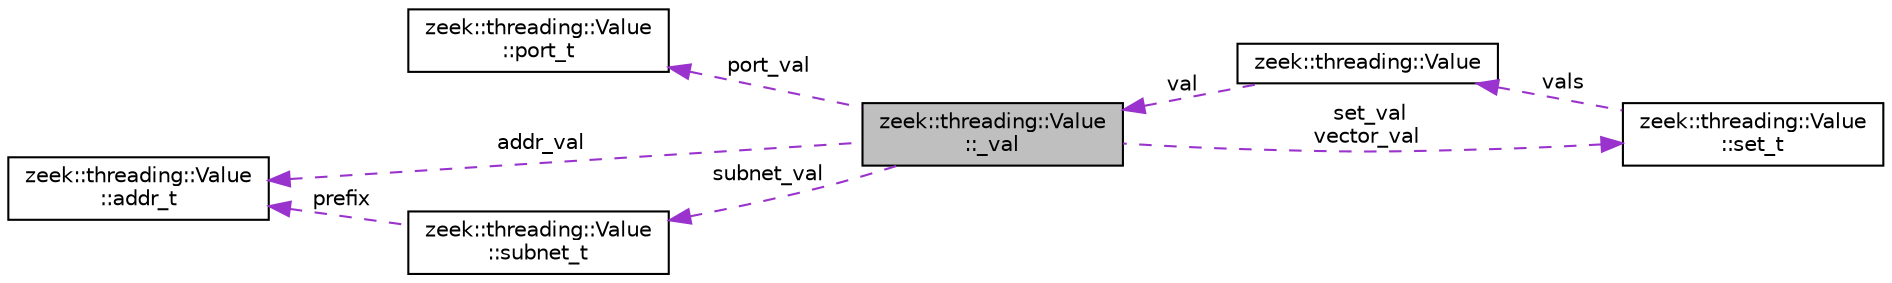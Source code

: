 digraph "zeek::threading::Value::_val"
{
 // LATEX_PDF_SIZE
  edge [fontname="Helvetica",fontsize="10",labelfontname="Helvetica",labelfontsize="10"];
  node [fontname="Helvetica",fontsize="10",shape=record];
  rankdir="LR";
  Node1 [label="zeek::threading::Value\l::_val",height=0.2,width=0.4,color="black", fillcolor="grey75", style="filled", fontcolor="black",tooltip=" "];
  Node2 -> Node1 [dir="back",color="darkorchid3",fontsize="10",style="dashed",label=" port_val" ,fontname="Helvetica"];
  Node2 [label="zeek::threading::Value\l::port_t",height=0.2,width=0.4,color="black", fillcolor="white", style="filled",URL="$da/d45/structzeek_1_1threading_1_1Value.html#d1/d2d/structzeek_1_1threading_1_1Value_1_1port__t",tooltip=" "];
  Node3 -> Node1 [dir="back",color="darkorchid3",fontsize="10",style="dashed",label=" set_val\nvector_val" ,fontname="Helvetica"];
  Node3 [label="zeek::threading::Value\l::set_t",height=0.2,width=0.4,color="black", fillcolor="white", style="filled",URL="$da/d45/structzeek_1_1threading_1_1Value.html#d0/d39/structzeek_1_1threading_1_1Value_1_1set__t",tooltip="False for optional record fields that are not set."];
  Node4 -> Node3 [dir="back",color="darkorchid3",fontsize="10",style="dashed",label=" vals" ,fontname="Helvetica"];
  Node4 [label="zeek::threading::Value",height=0.2,width=0.4,color="black", fillcolor="white", style="filled",URL="$da/d45/structzeek_1_1threading_1_1Value.html",tooltip=" "];
  Node1 -> Node4 [dir="back",color="darkorchid3",fontsize="10",style="dashed",label=" val" ,fontname="Helvetica"];
  Node5 -> Node1 [dir="back",color="darkorchid3",fontsize="10",style="dashed",label=" addr_val" ,fontname="Helvetica"];
  Node5 [label="zeek::threading::Value\l::addr_t",height=0.2,width=0.4,color="black", fillcolor="white", style="filled",URL="$da/d45/structzeek_1_1threading_1_1Value.html#df/dcd/structzeek_1_1threading_1_1Value_1_1addr__t",tooltip=" "];
  Node6 -> Node1 [dir="back",color="darkorchid3",fontsize="10",style="dashed",label=" subnet_val" ,fontname="Helvetica"];
  Node6 [label="zeek::threading::Value\l::subnet_t",height=0.2,width=0.4,color="black", fillcolor="white", style="filled",URL="$da/d45/structzeek_1_1threading_1_1Value.html#dd/d8c/structzeek_1_1threading_1_1Value_1_1subnet__t",tooltip=" "];
  Node5 -> Node6 [dir="back",color="darkorchid3",fontsize="10",style="dashed",label=" prefix" ,fontname="Helvetica"];
}
